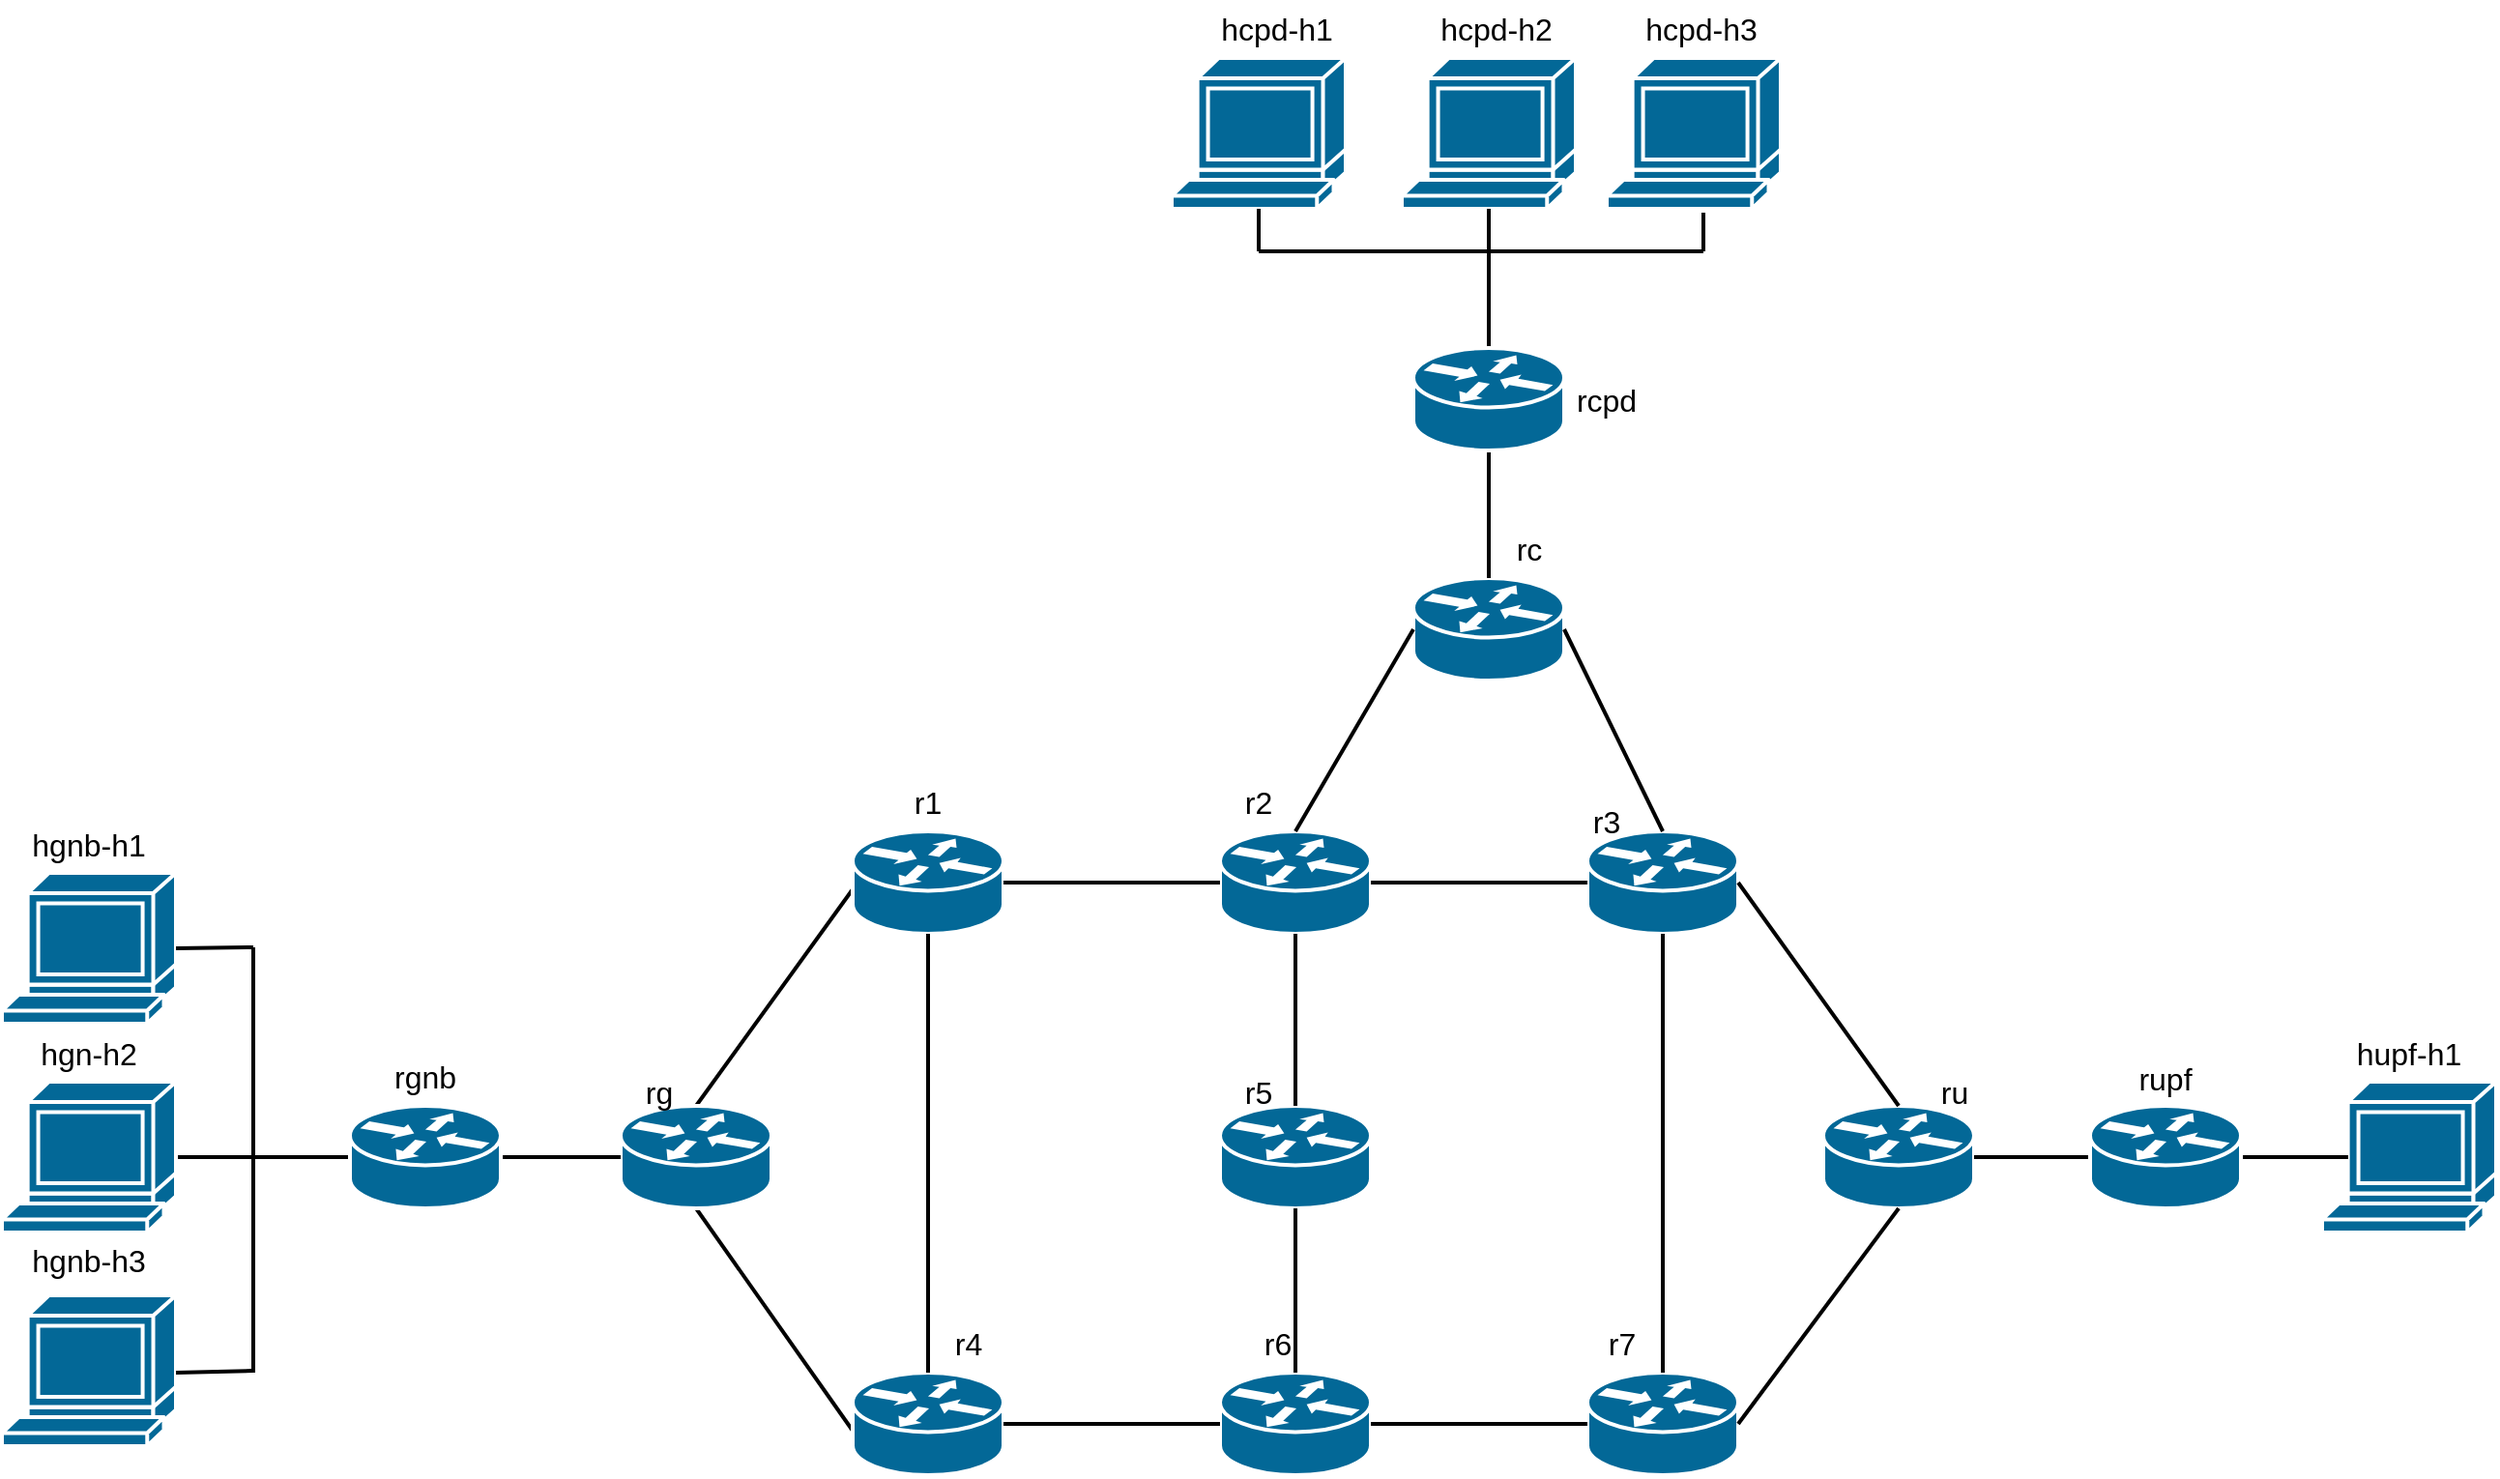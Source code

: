 <mxfile version="27.0.9">
  <diagram name="Page-1" id="c37626ed-c26b-45fb-9056-f9ebc6bb27b6">
    <mxGraphModel grid="1" page="1" gridSize="10" guides="1" tooltips="1" connect="1" arrows="1" fold="1" pageScale="1" pageWidth="1100" pageHeight="850" background="none" math="0" shadow="0">
      <root>
        <mxCell id="0" />
        <mxCell id="1" parent="0" />
        <mxCell id="1c7a67bf8fd3230f-49" style="edgeStyle=none;html=1;labelBackgroundColor=none;startFill=0;endArrow=none;endFill=0;strokeWidth=2;fontFamily=Verdana;fontSize=12;entryX=0.5;entryY=0;entryDx=0;entryDy=0;entryPerimeter=0;" edge="1" parent="1" target="1c7a67bf8fd3230f-46">
          <mxGeometry relative="1" as="geometry">
            <mxPoint x="310" y="380" as="sourcePoint" />
          </mxGeometry>
        </mxCell>
        <mxCell id="1c7a67bf8fd3230f-55" style="edgeStyle=none;html=1;labelBackgroundColor=none;startFill=0;endArrow=none;endFill=0;strokeWidth=2;fontFamily=Verdana;fontSize=12;exitX=0.5;exitY=1;exitDx=0;exitDy=0;exitPerimeter=0;strokeColor=#000000;" edge="1" parent="1" source="1c7a67bf8fd3230f-46">
          <mxGeometry relative="1" as="geometry">
            <mxPoint x="220" y="600" as="sourcePoint" />
            <mxPoint x="310" y="660" as="targetPoint" />
          </mxGeometry>
        </mxCell>
        <mxCell id="1c7a67bf8fd3230f-46" value="" style="shape=mxgraph.cisco.routers.router;html=1;dashed=0;fillColor=#036897;strokeColor=#ffffff;strokeWidth=2;verticalLabelPosition=bottom;verticalAlign=top;rounded=0;shadow=0;comic=0;fontFamily=Verdana;fontSize=12;" vertex="1" parent="1">
          <mxGeometry x="190" y="492" width="78" height="53" as="geometry" />
        </mxCell>
        <mxCell id="P0-c6NR_3_v5P01_Kzta-1" value="" style="shape=mxgraph.cisco.routers.router;html=1;dashed=0;fillColor=#036897;strokeColor=#ffffff;strokeWidth=2;verticalLabelPosition=bottom;verticalAlign=top;rounded=0;shadow=0;comic=0;fontFamily=Verdana;fontSize=12;" vertex="1" parent="1">
          <mxGeometry x="310" y="350" width="78" height="53" as="geometry" />
        </mxCell>
        <mxCell id="P0-c6NR_3_v5P01_Kzta-2" value="" style="shape=mxgraph.cisco.routers.router;html=1;dashed=0;fillColor=#036897;strokeColor=#ffffff;strokeWidth=2;verticalLabelPosition=bottom;verticalAlign=top;rounded=0;shadow=0;comic=0;fontFamily=Verdana;fontSize=12;" vertex="1" parent="1">
          <mxGeometry x="310" y="630" width="78" height="53" as="geometry" />
        </mxCell>
        <mxCell id="P0-c6NR_3_v5P01_Kzta-3" value="" style="shape=mxgraph.cisco.routers.router;html=1;dashed=0;fillColor=#036897;strokeColor=#ffffff;strokeWidth=2;verticalLabelPosition=bottom;verticalAlign=top;rounded=0;shadow=0;comic=0;fontFamily=Verdana;fontSize=12;" vertex="1" parent="1">
          <mxGeometry x="500" y="350" width="78" height="53" as="geometry" />
        </mxCell>
        <mxCell id="P0-c6NR_3_v5P01_Kzta-4" value="" style="shape=mxgraph.cisco.routers.router;html=1;dashed=0;fillColor=#036897;strokeColor=#ffffff;strokeWidth=2;verticalLabelPosition=bottom;verticalAlign=top;rounded=0;shadow=0;comic=0;fontFamily=Verdana;fontSize=12;" vertex="1" parent="1">
          <mxGeometry x="500" y="630" width="78" height="53" as="geometry" />
        </mxCell>
        <mxCell id="P0-c6NR_3_v5P01_Kzta-5" value="" style="shape=mxgraph.cisco.routers.router;html=1;dashed=0;fillColor=#036897;strokeColor=#ffffff;strokeWidth=2;verticalLabelPosition=bottom;verticalAlign=top;rounded=0;shadow=0;comic=0;fontFamily=Verdana;fontSize=12;" vertex="1" parent="1">
          <mxGeometry x="500" y="492" width="78" height="53" as="geometry" />
        </mxCell>
        <mxCell id="P0-c6NR_3_v5P01_Kzta-6" value="" style="shape=mxgraph.cisco.routers.router;html=1;dashed=0;fillColor=#036897;strokeColor=#ffffff;strokeWidth=2;verticalLabelPosition=bottom;verticalAlign=top;rounded=0;shadow=0;comic=0;fontFamily=Verdana;fontSize=12;" vertex="1" parent="1">
          <mxGeometry x="690" y="350" width="78" height="53" as="geometry" />
        </mxCell>
        <mxCell id="P0-c6NR_3_v5P01_Kzta-7" value="" style="shape=mxgraph.cisco.routers.router;html=1;dashed=0;fillColor=#036897;strokeColor=#ffffff;strokeWidth=2;verticalLabelPosition=bottom;verticalAlign=top;rounded=0;shadow=0;comic=0;fontFamily=Verdana;fontSize=12;" vertex="1" parent="1">
          <mxGeometry x="690" y="630" width="78" height="53" as="geometry" />
        </mxCell>
        <mxCell id="P0-c6NR_3_v5P01_Kzta-8" value="" style="shape=mxgraph.cisco.routers.router;html=1;dashed=0;fillColor=#036897;strokeColor=#ffffff;strokeWidth=2;verticalLabelPosition=bottom;verticalAlign=top;rounded=0;shadow=0;comic=0;fontFamily=Verdana;fontSize=12;" vertex="1" parent="1">
          <mxGeometry x="812" y="492" width="78" height="53" as="geometry" />
        </mxCell>
        <mxCell id="P0-c6NR_3_v5P01_Kzta-9" value="" style="shape=mxgraph.cisco.routers.router;html=1;dashed=0;fillColor=#036897;strokeColor=#ffffff;strokeWidth=2;verticalLabelPosition=bottom;verticalAlign=top;rounded=0;shadow=0;comic=0;fontFamily=Verdana;fontSize=12;" vertex="1" parent="1">
          <mxGeometry x="600" y="219" width="78" height="53" as="geometry" />
        </mxCell>
        <mxCell id="P0-c6NR_3_v5P01_Kzta-11" style="edgeStyle=none;html=1;labelBackgroundColor=none;startFill=0;endArrow=none;endFill=0;strokeWidth=2;fontFamily=Verdana;fontSize=12;entryX=1;entryY=0.5;entryDx=0;entryDy=0;entryPerimeter=0;exitX=0;exitY=0.5;exitDx=0;exitDy=0;exitPerimeter=0;" edge="1" parent="1" source="P0-c6NR_3_v5P01_Kzta-3" target="P0-c6NR_3_v5P01_Kzta-1">
          <mxGeometry relative="1" as="geometry">
            <mxPoint x="320" y="390" as="sourcePoint" />
            <mxPoint x="239" y="502" as="targetPoint" />
          </mxGeometry>
        </mxCell>
        <mxCell id="P0-c6NR_3_v5P01_Kzta-12" style="edgeStyle=none;html=1;labelBackgroundColor=none;startFill=0;endArrow=none;endFill=0;strokeWidth=2;fontFamily=Verdana;fontSize=12;entryX=0.5;entryY=1;entryDx=0;entryDy=0;entryPerimeter=0;exitX=0.5;exitY=0;exitDx=0;exitDy=0;exitPerimeter=0;" edge="1" parent="1" source="P0-c6NR_3_v5P01_Kzta-2" target="P0-c6NR_3_v5P01_Kzta-1">
          <mxGeometry relative="1" as="geometry">
            <mxPoint x="510" y="387" as="sourcePoint" />
            <mxPoint x="398" y="387" as="targetPoint" />
          </mxGeometry>
        </mxCell>
        <mxCell id="P0-c6NR_3_v5P01_Kzta-13" style="edgeStyle=none;html=1;labelBackgroundColor=none;startFill=0;endArrow=none;endFill=0;strokeWidth=2;fontFamily=Verdana;fontSize=12;entryX=0.5;entryY=0;entryDx=0;entryDy=0;entryPerimeter=0;exitX=0.5;exitY=1;exitDx=0;exitDy=0;exitPerimeter=0;" edge="1" parent="1" source="P0-c6NR_3_v5P01_Kzta-3" target="P0-c6NR_3_v5P01_Kzta-5">
          <mxGeometry relative="1" as="geometry">
            <mxPoint x="520" y="397" as="sourcePoint" />
            <mxPoint x="408" y="397" as="targetPoint" />
          </mxGeometry>
        </mxCell>
        <mxCell id="P0-c6NR_3_v5P01_Kzta-14" style="edgeStyle=none;html=1;labelBackgroundColor=none;startFill=0;endArrow=none;endFill=0;strokeWidth=2;fontFamily=Verdana;fontSize=12;entryX=0.5;entryY=0;entryDx=0;entryDy=0;entryPerimeter=0;exitX=0.5;exitY=1;exitDx=0;exitDy=0;exitPerimeter=0;" edge="1" parent="1" source="P0-c6NR_3_v5P01_Kzta-5" target="P0-c6NR_3_v5P01_Kzta-4">
          <mxGeometry relative="1" as="geometry">
            <mxPoint x="530" y="407" as="sourcePoint" />
            <mxPoint x="418" y="407" as="targetPoint" />
          </mxGeometry>
        </mxCell>
        <mxCell id="P0-c6NR_3_v5P01_Kzta-15" style="edgeStyle=none;html=1;labelBackgroundColor=none;startFill=0;endArrow=none;endFill=0;strokeWidth=2;fontFamily=Verdana;fontSize=12;entryX=1;entryY=0.5;entryDx=0;entryDy=0;entryPerimeter=0;exitX=0;exitY=0.5;exitDx=0;exitDy=0;exitPerimeter=0;strokeColor=#000000;" edge="1" parent="1" source="P0-c6NR_3_v5P01_Kzta-4" target="P0-c6NR_3_v5P01_Kzta-2">
          <mxGeometry relative="1" as="geometry">
            <mxPoint x="540" y="417" as="sourcePoint" />
            <mxPoint x="428" y="417" as="targetPoint" />
          </mxGeometry>
        </mxCell>
        <mxCell id="P0-c6NR_3_v5P01_Kzta-16" style="edgeStyle=none;html=1;labelBackgroundColor=none;startFill=0;endArrow=none;endFill=0;strokeWidth=2;fontFamily=Verdana;fontSize=12;entryX=1;entryY=0.5;entryDx=0;entryDy=0;entryPerimeter=0;exitX=0;exitY=0.5;exitDx=0;exitDy=0;exitPerimeter=0;strokeColor=#000000;" edge="1" parent="1" source="P0-c6NR_3_v5P01_Kzta-7" target="P0-c6NR_3_v5P01_Kzta-4">
          <mxGeometry relative="1" as="geometry">
            <mxPoint x="550" y="427" as="sourcePoint" />
            <mxPoint x="438" y="427" as="targetPoint" />
          </mxGeometry>
        </mxCell>
        <mxCell id="P0-c6NR_3_v5P01_Kzta-17" style="edgeStyle=none;html=1;labelBackgroundColor=none;startFill=0;endArrow=none;endFill=0;strokeWidth=2;fontFamily=Verdana;fontSize=12;entryX=1;entryY=0.5;entryDx=0;entryDy=0;entryPerimeter=0;exitX=0;exitY=0.5;exitDx=0;exitDy=0;exitPerimeter=0;" edge="1" parent="1" source="P0-c6NR_3_v5P01_Kzta-6" target="P0-c6NR_3_v5P01_Kzta-3">
          <mxGeometry relative="1" as="geometry">
            <mxPoint x="560" y="437" as="sourcePoint" />
            <mxPoint x="448" y="437" as="targetPoint" />
          </mxGeometry>
        </mxCell>
        <mxCell id="P0-c6NR_3_v5P01_Kzta-18" style="edgeStyle=none;html=1;labelBackgroundColor=none;startFill=0;endArrow=none;endFill=0;strokeWidth=2;fontFamily=Verdana;fontSize=12;entryX=0.5;entryY=1;entryDx=0;entryDy=0;entryPerimeter=0;exitX=0.5;exitY=0;exitDx=0;exitDy=0;exitPerimeter=0;" edge="1" parent="1" source="P0-c6NR_3_v5P01_Kzta-7" target="P0-c6NR_3_v5P01_Kzta-6">
          <mxGeometry relative="1" as="geometry">
            <mxPoint x="570" y="447" as="sourcePoint" />
            <mxPoint x="458" y="447" as="targetPoint" />
          </mxGeometry>
        </mxCell>
        <mxCell id="P0-c6NR_3_v5P01_Kzta-19" style="edgeStyle=none;html=1;labelBackgroundColor=none;startFill=0;endArrow=none;endFill=0;strokeWidth=2;fontFamily=Verdana;fontSize=12;entryX=1;entryY=0.5;entryDx=0;entryDy=0;entryPerimeter=0;exitX=0.5;exitY=1;exitDx=0;exitDy=0;exitPerimeter=0;strokeColor=#000000;" edge="1" parent="1" source="P0-c6NR_3_v5P01_Kzta-8" target="P0-c6NR_3_v5P01_Kzta-7">
          <mxGeometry relative="1" as="geometry">
            <mxPoint x="580" y="457" as="sourcePoint" />
            <mxPoint x="468" y="457" as="targetPoint" />
          </mxGeometry>
        </mxCell>
        <mxCell id="P0-c6NR_3_v5P01_Kzta-20" style="edgeStyle=none;html=1;labelBackgroundColor=none;startFill=0;endArrow=none;endFill=0;strokeWidth=2;fontFamily=Verdana;fontSize=12;entryX=0.5;entryY=0;entryDx=0;entryDy=0;entryPerimeter=0;exitX=1;exitY=0.5;exitDx=0;exitDy=0;exitPerimeter=0;" edge="1" parent="1" source="P0-c6NR_3_v5P01_Kzta-6" target="P0-c6NR_3_v5P01_Kzta-8">
          <mxGeometry relative="1" as="geometry">
            <mxPoint x="590" y="467" as="sourcePoint" />
            <mxPoint x="478" y="467" as="targetPoint" />
          </mxGeometry>
        </mxCell>
        <mxCell id="P0-c6NR_3_v5P01_Kzta-21" style="edgeStyle=none;html=1;labelBackgroundColor=none;startFill=0;endArrow=none;endFill=0;strokeWidth=2;fontFamily=Verdana;fontSize=12;entryX=0.5;entryY=0;entryDx=0;entryDy=0;entryPerimeter=0;exitX=0;exitY=0.5;exitDx=0;exitDy=0;exitPerimeter=0;" edge="1" parent="1" source="P0-c6NR_3_v5P01_Kzta-9" target="P0-c6NR_3_v5P01_Kzta-3">
          <mxGeometry relative="1" as="geometry">
            <mxPoint x="600" y="477" as="sourcePoint" />
            <mxPoint x="488" y="477" as="targetPoint" />
          </mxGeometry>
        </mxCell>
        <mxCell id="P0-c6NR_3_v5P01_Kzta-22" style="edgeStyle=none;html=1;labelBackgroundColor=none;startFill=0;endArrow=none;endFill=0;strokeWidth=2;fontFamily=Verdana;fontSize=12;entryX=1;entryY=0.5;entryDx=0;entryDy=0;entryPerimeter=0;exitX=0.5;exitY=0;exitDx=0;exitDy=0;exitPerimeter=0;" edge="1" parent="1" source="P0-c6NR_3_v5P01_Kzta-6" target="P0-c6NR_3_v5P01_Kzta-9">
          <mxGeometry relative="1" as="geometry">
            <mxPoint x="610" y="487" as="sourcePoint" />
            <mxPoint x="498" y="487" as="targetPoint" />
          </mxGeometry>
        </mxCell>
        <mxCell id="P0-c6NR_3_v5P01_Kzta-24" value="" style="shape=mxgraph.cisco.computers_and_peripherals.terminal;sketch=0;html=1;pointerEvents=1;dashed=0;fillColor=#036897;strokeColor=#ffffff;strokeWidth=2;verticalLabelPosition=bottom;verticalAlign=top;align=center;outlineConnect=0;" vertex="1" parent="1">
          <mxGeometry x="-130" y="371.5" width="90" height="78" as="geometry" />
        </mxCell>
        <mxCell id="P0-c6NR_3_v5P01_Kzta-27" value="" style="shape=mxgraph.cisco.computers_and_peripherals.terminal;sketch=0;html=1;pointerEvents=1;dashed=0;fillColor=#036897;strokeColor=#ffffff;strokeWidth=2;verticalLabelPosition=bottom;verticalAlign=top;align=center;outlineConnect=0;" vertex="1" parent="1">
          <mxGeometry x="1070" y="479.5" width="90" height="78" as="geometry" />
        </mxCell>
        <mxCell id="P0-c6NR_3_v5P01_Kzta-28" value="" style="shape=mxgraph.cisco.computers_and_peripherals.terminal;sketch=0;html=1;pointerEvents=1;dashed=0;fillColor=#036897;strokeColor=#ffffff;strokeWidth=2;verticalLabelPosition=bottom;verticalAlign=top;align=center;outlineConnect=0;" vertex="1" parent="1">
          <mxGeometry x="594" y="-50" width="90" height="78" as="geometry" />
        </mxCell>
        <mxCell id="P0-c6NR_3_v5P01_Kzta-29" style="edgeStyle=none;html=1;labelBackgroundColor=none;startFill=0;endArrow=none;endFill=0;strokeWidth=2;fontFamily=Verdana;fontSize=12;exitX=0;exitY=0.5;exitDx=0;exitDy=0;exitPerimeter=0;strokeColor=#000000;entryX=1;entryY=0.5;entryDx=0;entryDy=0;entryPerimeter=0;" edge="1" parent="1" source="AzgCiQbJXhC4TjzG9wEr-3" target="AzgCiQbJXhC4TjzG9wEr-14">
          <mxGeometry relative="1" as="geometry">
            <mxPoint x="320" y="390" as="sourcePoint" />
            <mxPoint y="520" as="targetPoint" />
          </mxGeometry>
        </mxCell>
        <mxCell id="P0-c6NR_3_v5P01_Kzta-30" style="edgeStyle=none;html=1;labelBackgroundColor=none;startFill=0;endArrow=none;endFill=0;strokeWidth=2;fontFamily=Verdana;fontSize=12;entryX=1;entryY=0.5;entryDx=0;entryDy=0;entryPerimeter=0;exitX=0.15;exitY=0.5;exitDx=0;exitDy=0;exitPerimeter=0;strokeColor=#000000;" edge="1" parent="1" source="AzgCiQbJXhC4TjzG9wEr-8" target="P0-c6NR_3_v5P01_Kzta-8">
          <mxGeometry relative="1" as="geometry">
            <mxPoint x="330" y="400" as="sourcePoint" />
            <mxPoint x="249" y="512" as="targetPoint" />
          </mxGeometry>
        </mxCell>
        <mxCell id="P0-c6NR_3_v5P01_Kzta-32" style="edgeStyle=none;html=1;labelBackgroundColor=none;startFill=0;endArrow=none;endFill=0;strokeWidth=2;fontFamily=Verdana;fontSize=12;entryX=0.5;entryY=0;entryDx=0;entryDy=0;entryPerimeter=0;exitX=0.5;exitY=1;exitDx=0;exitDy=0;exitPerimeter=0;" edge="1" parent="1" source="P0-c6NR_3_v5P01_Kzta-28" target="P0-c6NR_3_v5P01_Kzta-9">
          <mxGeometry relative="1" as="geometry">
            <mxPoint x="340" y="410" as="sourcePoint" />
            <mxPoint x="259" y="522" as="targetPoint" />
          </mxGeometry>
        </mxCell>
        <mxCell id="P0-c6NR_3_v5P01_Kzta-33" value="&lt;font style=&quot;font-size: 16px;&quot;&gt;r1&lt;/font&gt;" style="text;html=1;align=center;verticalAlign=middle;whiteSpace=wrap;rounded=0;" vertex="1" parent="1">
          <mxGeometry x="319" y="320" width="60" height="30" as="geometry" />
        </mxCell>
        <mxCell id="P0-c6NR_3_v5P01_Kzta-34" value="&lt;font style=&quot;font-size: 16px;&quot;&gt;r2&lt;/font&gt;" style="text;html=1;align=center;verticalAlign=middle;whiteSpace=wrap;rounded=0;" vertex="1" parent="1">
          <mxGeometry x="490" y="320" width="60" height="30" as="geometry" />
        </mxCell>
        <mxCell id="P0-c6NR_3_v5P01_Kzta-35" value="&lt;font style=&quot;font-size: 16px;&quot;&gt;r3&lt;/font&gt;" style="text;html=1;align=center;verticalAlign=middle;whiteSpace=wrap;rounded=0;" vertex="1" parent="1">
          <mxGeometry x="670" y="330" width="60" height="30" as="geometry" />
        </mxCell>
        <mxCell id="P0-c6NR_3_v5P01_Kzta-36" value="&lt;font style=&quot;font-size: 16px;&quot;&gt;r4&lt;/font&gt;" style="text;html=1;align=center;verticalAlign=middle;whiteSpace=wrap;rounded=0;" vertex="1" parent="1">
          <mxGeometry x="340" y="600" width="60" height="30" as="geometry" />
        </mxCell>
        <mxCell id="P0-c6NR_3_v5P01_Kzta-37" value="&lt;font style=&quot;font-size: 16px;&quot;&gt;rg&lt;/font&gt;" style="text;html=1;align=center;verticalAlign=middle;whiteSpace=wrap;rounded=0;" vertex="1" parent="1">
          <mxGeometry x="180" y="470" width="60" height="30" as="geometry" />
        </mxCell>
        <mxCell id="P0-c6NR_3_v5P01_Kzta-38" value="&lt;font style=&quot;font-size: 16px;&quot;&gt;r5&lt;/font&gt;" style="text;html=1;align=center;verticalAlign=middle;whiteSpace=wrap;rounded=0;" vertex="1" parent="1">
          <mxGeometry x="490" y="470" width="60" height="30" as="geometry" />
        </mxCell>
        <mxCell id="P0-c6NR_3_v5P01_Kzta-40" value="&lt;font style=&quot;font-size: 16px;&quot;&gt;r6&lt;/font&gt;" style="text;html=1;align=center;verticalAlign=middle;whiteSpace=wrap;rounded=0;" vertex="1" parent="1">
          <mxGeometry x="500" y="600" width="60" height="30" as="geometry" />
        </mxCell>
        <mxCell id="P0-c6NR_3_v5P01_Kzta-41" value="&lt;font style=&quot;font-size: 16px;&quot;&gt;r7&lt;/font&gt;" style="text;html=1;align=center;verticalAlign=middle;whiteSpace=wrap;rounded=0;" vertex="1" parent="1">
          <mxGeometry x="678" y="600" width="60" height="30" as="geometry" />
        </mxCell>
        <mxCell id="P0-c6NR_3_v5P01_Kzta-43" value="&lt;font style=&quot;font-size: 16px;&quot;&gt;ru&lt;/font&gt;" style="text;html=1;align=center;verticalAlign=middle;whiteSpace=wrap;rounded=0;" vertex="1" parent="1">
          <mxGeometry x="850" y="470" width="60" height="30" as="geometry" />
        </mxCell>
        <mxCell id="P0-c6NR_3_v5P01_Kzta-44" value="&lt;font style=&quot;font-size: 16px;&quot;&gt;rc&lt;/font&gt;" style="text;html=1;align=center;verticalAlign=middle;whiteSpace=wrap;rounded=0;" vertex="1" parent="1">
          <mxGeometry x="630" y="189" width="60" height="30" as="geometry" />
        </mxCell>
        <mxCell id="P0-c6NR_3_v5P01_Kzta-45" value="&lt;font style=&quot;font-size: 16px;&quot;&gt;hupf-h1&lt;/font&gt;" style="text;html=1;align=center;verticalAlign=middle;whiteSpace=wrap;rounded=0;" vertex="1" parent="1">
          <mxGeometry x="1085" y="449.5" width="60" height="30" as="geometry" />
        </mxCell>
        <mxCell id="P0-c6NR_3_v5P01_Kzta-46" value="&lt;font style=&quot;font-size: 16px;&quot;&gt;hcpd-h2&lt;/font&gt;" style="text;html=1;align=center;verticalAlign=middle;whiteSpace=wrap;rounded=0;" vertex="1" parent="1">
          <mxGeometry x="602" y="-80" width="82" height="30" as="geometry" />
        </mxCell>
        <mxCell id="P0-c6NR_3_v5P01_Kzta-47" value="&lt;font style=&quot;font-size: 16px;&quot;&gt;hgnb-h1&lt;/font&gt;" style="text;html=1;align=center;verticalAlign=middle;whiteSpace=wrap;rounded=0;" vertex="1" parent="1">
          <mxGeometry x="-130" y="342" width="90" height="29.5" as="geometry" />
        </mxCell>
        <mxCell id="AzgCiQbJXhC4TjzG9wEr-4" value="" style="edgeStyle=none;html=1;labelBackgroundColor=none;startFill=0;endArrow=none;endFill=0;strokeWidth=2;fontFamily=Verdana;fontSize=12;entryX=1;entryY=0.5;entryDx=0;entryDy=0;entryPerimeter=0;exitX=0;exitY=0.5;exitDx=0;exitDy=0;exitPerimeter=0;strokeColor=#000000;" edge="1" parent="1" source="1c7a67bf8fd3230f-46" target="AzgCiQbJXhC4TjzG9wEr-3">
          <mxGeometry relative="1" as="geometry">
            <mxPoint x="190" y="519" as="sourcePoint" />
            <mxPoint x="10" y="519" as="targetPoint" />
          </mxGeometry>
        </mxCell>
        <mxCell id="AzgCiQbJXhC4TjzG9wEr-3" value="" style="shape=mxgraph.cisco.routers.router;html=1;dashed=0;fillColor=#036897;strokeColor=#ffffff;strokeWidth=2;verticalLabelPosition=bottom;verticalAlign=top;rounded=0;shadow=0;comic=0;fontFamily=Verdana;fontSize=12;" vertex="1" parent="1">
          <mxGeometry x="50" y="492" width="78" height="53" as="geometry" />
        </mxCell>
        <mxCell id="AzgCiQbJXhC4TjzG9wEr-5" value="&lt;font style=&quot;font-size: 16px;&quot;&gt;rgnb&lt;/font&gt;" style="text;html=1;align=center;verticalAlign=middle;whiteSpace=wrap;rounded=0;" vertex="1" parent="1">
          <mxGeometry x="59" y="462.5" width="60" height="29.5" as="geometry" />
        </mxCell>
        <mxCell id="AzgCiQbJXhC4TjzG9wEr-6" value="" style="shape=mxgraph.cisco.routers.router;html=1;dashed=0;fillColor=#036897;strokeColor=#ffffff;strokeWidth=2;verticalLabelPosition=bottom;verticalAlign=top;rounded=0;shadow=0;comic=0;fontFamily=Verdana;fontSize=12;" vertex="1" parent="1">
          <mxGeometry x="600" y="100" width="78" height="53" as="geometry" />
        </mxCell>
        <mxCell id="AzgCiQbJXhC4TjzG9wEr-7" value="&lt;font style=&quot;font-size: 16px;&quot;&gt;rcpd&lt;/font&gt;" style="text;html=1;align=center;verticalAlign=middle;whiteSpace=wrap;rounded=0;" vertex="1" parent="1">
          <mxGeometry x="670" y="111.75" width="60" height="29.5" as="geometry" />
        </mxCell>
        <mxCell id="AzgCiQbJXhC4TjzG9wEr-9" value="" style="edgeStyle=none;html=1;labelBackgroundColor=none;startFill=0;endArrow=none;endFill=0;strokeWidth=2;fontFamily=Verdana;fontSize=12;entryX=1;entryY=0.5;entryDx=0;entryDy=0;entryPerimeter=0;exitX=0.15;exitY=0.5;exitDx=0;exitDy=0;exitPerimeter=0;strokeColor=#000000;" edge="1" parent="1" source="P0-c6NR_3_v5P01_Kzta-27" target="AzgCiQbJXhC4TjzG9wEr-8">
          <mxGeometry relative="1" as="geometry">
            <mxPoint x="1084" y="519" as="sourcePoint" />
            <mxPoint x="890" y="519" as="targetPoint" />
          </mxGeometry>
        </mxCell>
        <mxCell id="AzgCiQbJXhC4TjzG9wEr-8" value="" style="shape=mxgraph.cisco.routers.router;html=1;dashed=0;fillColor=#036897;strokeColor=#ffffff;strokeWidth=2;verticalLabelPosition=bottom;verticalAlign=top;rounded=0;shadow=0;comic=0;fontFamily=Verdana;fontSize=12;" vertex="1" parent="1">
          <mxGeometry x="950" y="492" width="78" height="53" as="geometry" />
        </mxCell>
        <mxCell id="AzgCiQbJXhC4TjzG9wEr-10" value="&lt;font style=&quot;font-size: 16px;&quot;&gt;rupf&lt;/font&gt;" style="text;html=1;align=center;verticalAlign=middle;whiteSpace=wrap;rounded=0;" vertex="1" parent="1">
          <mxGeometry x="959" y="462.5" width="60" height="30" as="geometry" />
        </mxCell>
        <mxCell id="AzgCiQbJXhC4TjzG9wEr-12" style="edgeStyle=none;html=1;labelBackgroundColor=none;startFill=0;endArrow=none;endFill=0;strokeWidth=2;fontFamily=Verdana;fontSize=12;strokeColor=#000000;" edge="1" parent="1">
          <mxGeometry relative="1" as="geometry">
            <mxPoint y="630" as="sourcePoint" />
            <mxPoint y="410" as="targetPoint" />
          </mxGeometry>
        </mxCell>
        <mxCell id="AzgCiQbJXhC4TjzG9wEr-13" style="edgeStyle=none;html=1;labelBackgroundColor=none;startFill=0;endArrow=none;endFill=0;strokeWidth=2;fontFamily=Verdana;fontSize=12;strokeColor=#000000;exitX=1;exitY=0.5;exitDx=0;exitDy=0;exitPerimeter=0;" edge="1" parent="1" source="P0-c6NR_3_v5P01_Kzta-24">
          <mxGeometry relative="1" as="geometry">
            <mxPoint x="10" y="610" as="sourcePoint" />
            <mxPoint y="410" as="targetPoint" />
          </mxGeometry>
        </mxCell>
        <mxCell id="AzgCiQbJXhC4TjzG9wEr-14" value="" style="shape=mxgraph.cisco.computers_and_peripherals.terminal;sketch=0;html=1;pointerEvents=1;dashed=0;fillColor=#036897;strokeColor=#ffffff;strokeWidth=2;verticalLabelPosition=bottom;verticalAlign=top;align=center;outlineConnect=0;" vertex="1" parent="1">
          <mxGeometry x="-130" y="479.5" width="90" height="78" as="geometry" />
        </mxCell>
        <mxCell id="AzgCiQbJXhC4TjzG9wEr-15" value="&lt;font style=&quot;font-size: 16px;&quot;&gt;hgn-h2&lt;/font&gt;" style="text;html=1;align=center;verticalAlign=middle;whiteSpace=wrap;rounded=0;" vertex="1" parent="1">
          <mxGeometry x="-130" y="450" width="90" height="29.5" as="geometry" />
        </mxCell>
        <mxCell id="AzgCiQbJXhC4TjzG9wEr-16" value="" style="shape=mxgraph.cisco.computers_and_peripherals.terminal;sketch=0;html=1;pointerEvents=1;dashed=0;fillColor=#036897;strokeColor=#ffffff;strokeWidth=2;verticalLabelPosition=bottom;verticalAlign=top;align=center;outlineConnect=0;" vertex="1" parent="1">
          <mxGeometry x="-130" y="590" width="90" height="78" as="geometry" />
        </mxCell>
        <mxCell id="AzgCiQbJXhC4TjzG9wEr-17" value="&lt;font style=&quot;font-size: 16px;&quot;&gt;hgnb-h3&lt;/font&gt;" style="text;html=1;align=center;verticalAlign=middle;whiteSpace=wrap;rounded=0;" vertex="1" parent="1">
          <mxGeometry x="-130" y="557.5" width="90" height="29.5" as="geometry" />
        </mxCell>
        <mxCell id="AzgCiQbJXhC4TjzG9wEr-18" style="edgeStyle=none;html=1;labelBackgroundColor=none;startFill=0;endArrow=none;endFill=0;strokeWidth=2;fontFamily=Verdana;fontSize=12;strokeColor=#000000;exitX=1;exitY=0.5;exitDx=0;exitDy=0;exitPerimeter=0;" edge="1" parent="1">
          <mxGeometry relative="1" as="geometry">
            <mxPoint x="-40" y="630" as="sourcePoint" />
            <mxPoint y="629" as="targetPoint" />
          </mxGeometry>
        </mxCell>
        <mxCell id="AzgCiQbJXhC4TjzG9wEr-23" value="" style="shape=mxgraph.cisco.computers_and_peripherals.terminal;sketch=0;html=1;pointerEvents=1;dashed=0;fillColor=#036897;strokeColor=#ffffff;strokeWidth=2;verticalLabelPosition=bottom;verticalAlign=top;align=center;outlineConnect=0;" vertex="1" parent="1">
          <mxGeometry x="700" y="-50" width="90" height="78" as="geometry" />
        </mxCell>
        <mxCell id="AzgCiQbJXhC4TjzG9wEr-24" value="&lt;font style=&quot;font-size: 16px;&quot;&gt;hcpd-h3&lt;/font&gt;" style="text;html=1;align=center;verticalAlign=middle;whiteSpace=wrap;rounded=0;" vertex="1" parent="1">
          <mxGeometry x="708" y="-80" width="82" height="30" as="geometry" />
        </mxCell>
        <mxCell id="AzgCiQbJXhC4TjzG9wEr-25" value="" style="shape=mxgraph.cisco.computers_and_peripherals.terminal;sketch=0;html=1;pointerEvents=1;dashed=0;fillColor=#036897;strokeColor=#ffffff;strokeWidth=2;verticalLabelPosition=bottom;verticalAlign=top;align=center;outlineConnect=0;" vertex="1" parent="1">
          <mxGeometry x="475" y="-50" width="90" height="78" as="geometry" />
        </mxCell>
        <mxCell id="AzgCiQbJXhC4TjzG9wEr-26" value="&lt;font style=&quot;font-size: 16px;&quot;&gt;hcpd&lt;/font&gt;&lt;span style=&quot;font-size: 16px; background-color: transparent; color: light-dark(rgb(0, 0, 0), rgb(255, 255, 255));&quot;&gt;-h1&lt;/span&gt;" style="text;html=1;align=center;verticalAlign=middle;whiteSpace=wrap;rounded=0;" vertex="1" parent="1">
          <mxGeometry x="494" y="-80" width="71" height="30" as="geometry" />
        </mxCell>
        <mxCell id="AzgCiQbJXhC4TjzG9wEr-27" style="edgeStyle=none;html=1;labelBackgroundColor=none;startFill=0;endArrow=none;endFill=0;strokeWidth=2;fontFamily=Verdana;fontSize=12;" edge="1" parent="1">
          <mxGeometry relative="1" as="geometry">
            <mxPoint x="520" y="50" as="sourcePoint" />
            <mxPoint x="750" y="50" as="targetPoint" />
          </mxGeometry>
        </mxCell>
        <mxCell id="AzgCiQbJXhC4TjzG9wEr-28" style="edgeStyle=none;html=1;labelBackgroundColor=none;startFill=0;endArrow=none;endFill=0;strokeWidth=2;fontFamily=Verdana;fontSize=12;exitX=0.5;exitY=1;exitDx=0;exitDy=0;exitPerimeter=0;" edge="1" parent="1" source="AzgCiQbJXhC4TjzG9wEr-25">
          <mxGeometry relative="1" as="geometry">
            <mxPoint x="530" y="60" as="sourcePoint" />
            <mxPoint x="520" y="50" as="targetPoint" />
          </mxGeometry>
        </mxCell>
        <mxCell id="AzgCiQbJXhC4TjzG9wEr-29" style="edgeStyle=none;html=1;labelBackgroundColor=none;startFill=0;endArrow=none;endFill=0;strokeWidth=2;fontFamily=Verdana;fontSize=12;" edge="1" parent="1">
          <mxGeometry relative="1" as="geometry">
            <mxPoint x="750" y="30" as="sourcePoint" />
            <mxPoint x="750" y="50" as="targetPoint" />
          </mxGeometry>
        </mxCell>
      </root>
    </mxGraphModel>
  </diagram>
</mxfile>

